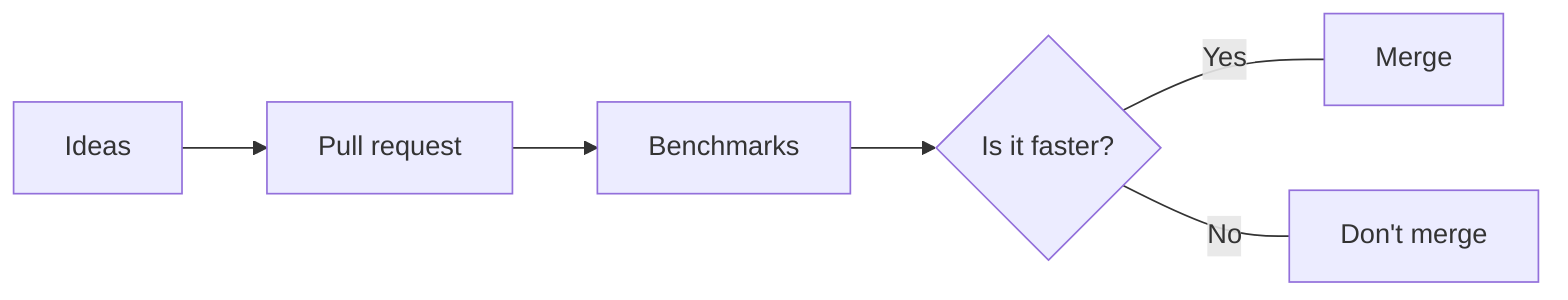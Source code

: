 flowchart LR
    Ideas --> PR[Pull request]
    PR[Pull request] --> Benchmarks
    Benchmarks --> faster{Is it faster?}
    faster-- Yes --- Merge
    faster-- No --- dont[Don't merge]
